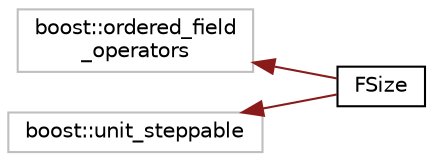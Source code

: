 digraph "Graphical Class Hierarchy"
{
 // LATEX_PDF_SIZE
  edge [fontname="Helvetica",fontsize="10",labelfontname="Helvetica",labelfontsize="10"];
  node [fontname="Helvetica",fontsize="10",shape=record];
  rankdir="LR";
  Node79 [label="boost::ordered_field\l_operators",height=0.2,width=0.4,color="grey75", fillcolor="white", style="filled",tooltip=" "];
  Node79 -> Node0 [dir="back",color="firebrick4",fontsize="10",style="solid",fontname="Helvetica"];
  Node0 [label="FSize",height=0.2,width=0.4,color="black", fillcolor="white", style="filled",URL="$classFSize.html",tooltip=" "];
  Node85 [label="boost::unit_steppable",height=0.2,width=0.4,color="grey75", fillcolor="white", style="filled",tooltip=" "];
  Node85 -> Node0 [dir="back",color="firebrick4",fontsize="10",style="solid",fontname="Helvetica"];
}
